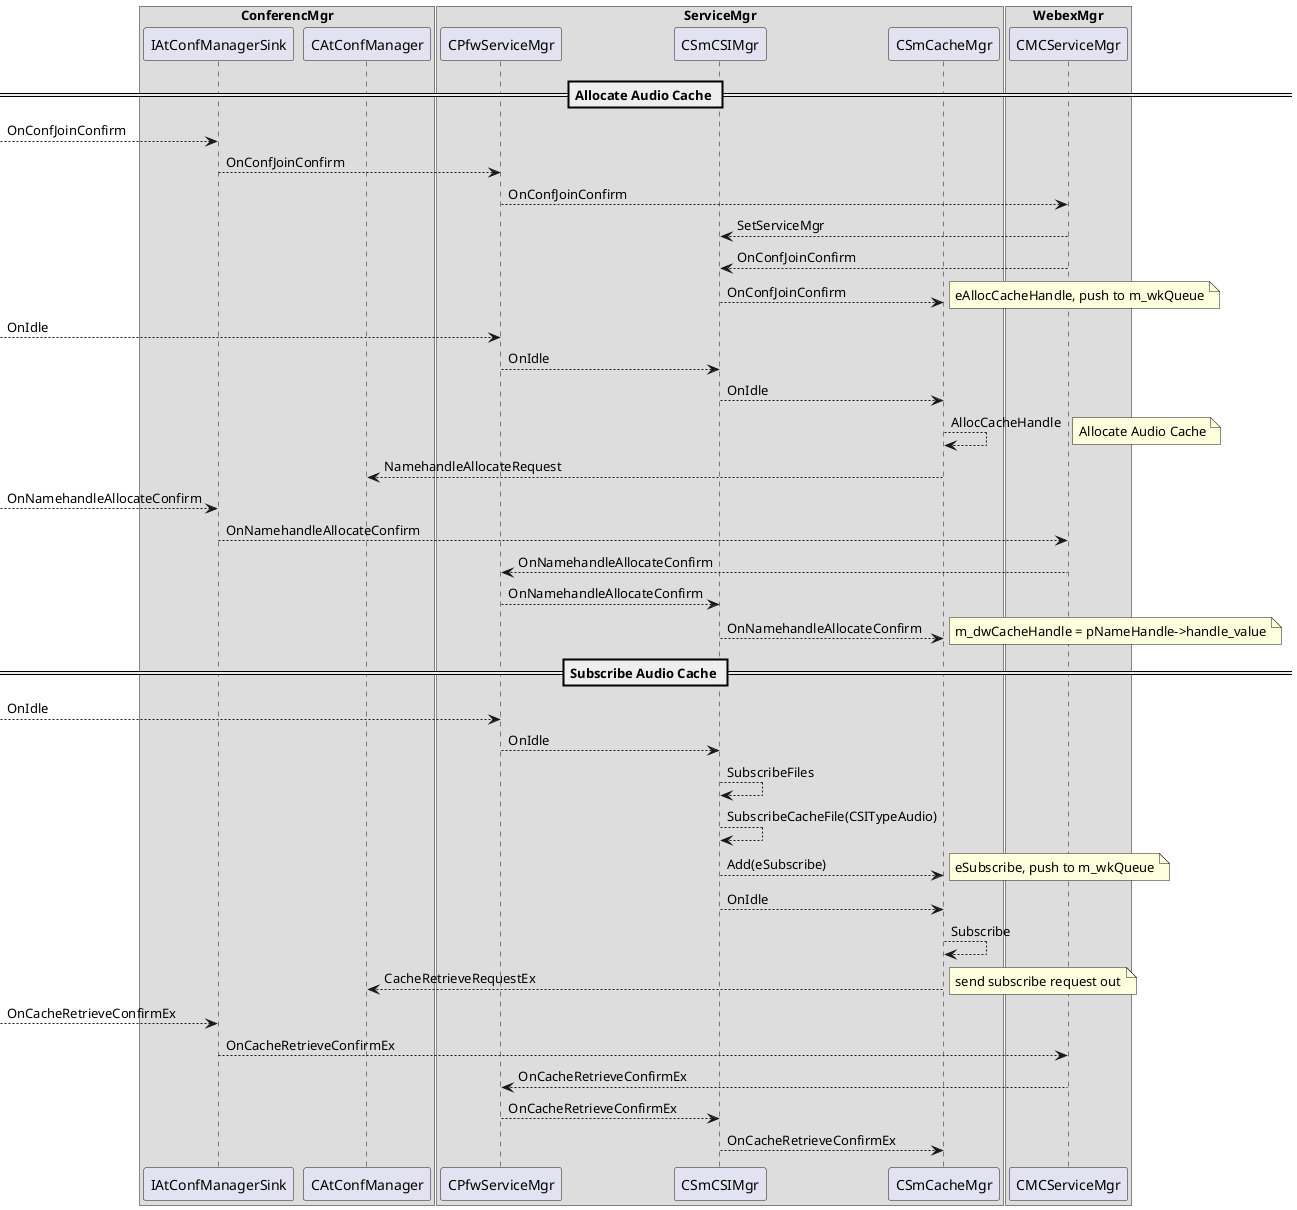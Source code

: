 @startuml
box "ConferencMgr"

participant IAtConfManagerSink
participant CAtConfManager

end box


box "ServiceMgr"

participant CPfwServiceMgr
participant CSmCSIMgr
participant CSmCacheMgr

end box

box "WebexMgr"

participant CMCServiceMgr

end box

== Allocate Audio Cache ==

[--> IAtConfManagerSink : OnConfJoinConfirm
IAtConfManagerSink --> CPfwServiceMgr : OnConfJoinConfirm
CPfwServiceMgr --> CMCServiceMgr : OnConfJoinConfirm
CMCServiceMgr --> CSmCSIMgr : SetServiceMgr
CMCServiceMgr --> CSmCSIMgr : OnConfJoinConfirm
CSmCSIMgr --> CSmCacheMgr : OnConfJoinConfirm
note right : eAllocCacheHandle, push to m_wkQueue

[--> CPfwServiceMgr : OnIdle
CPfwServiceMgr --> CSmCSIMgr : OnIdle
CSmCSIMgr --> CSmCacheMgr : OnIdle
CSmCacheMgr --> CSmCacheMgr : AllocCacheHandle
note right : Allocate Audio Cache
CSmCacheMgr --> CAtConfManager : NamehandleAllocateRequest

[--> IAtConfManagerSink : OnNamehandleAllocateConfirm
IAtConfManagerSink --> CMCServiceMgr : OnNamehandleAllocateConfirm
CMCServiceMgr --> CPfwServiceMgr : OnNamehandleAllocateConfirm
CPfwServiceMgr --> CSmCSIMgr : OnNamehandleAllocateConfirm
CSmCSIMgr --> CSmCacheMgr : OnNamehandleAllocateConfirm
note right : m_dwCacheHandle = pNameHandle->handle_value

== Subscribe Audio Cache ==
[--> CPfwServiceMgr : OnIdle
CPfwServiceMgr --> CSmCSIMgr : OnIdle
CSmCSIMgr --> CSmCSIMgr : SubscribeFiles
CSmCSIMgr --> CSmCSIMgr : SubscribeCacheFile(CSITypeAudio)
CSmCSIMgr --> CSmCacheMgr : Add(eSubscribe)
note right : eSubscribe, push to m_wkQueue
CSmCSIMgr --> CSmCacheMgr : OnIdle
CSmCacheMgr --> CSmCacheMgr : Subscribe
CSmCacheMgr --> CAtConfManager : CacheRetrieveRequestEx
note right : send subscribe request out

[--> IAtConfManagerSink : OnCacheRetrieveConfirmEx
IAtConfManagerSink --> CMCServiceMgr : OnCacheRetrieveConfirmEx
CMCServiceMgr --> CPfwServiceMgr : OnCacheRetrieveConfirmEx
CPfwServiceMgr --> CSmCSIMgr : OnCacheRetrieveConfirmEx
CSmCSIMgr --> CSmCacheMgr : OnCacheRetrieveConfirmEx
@enduml
